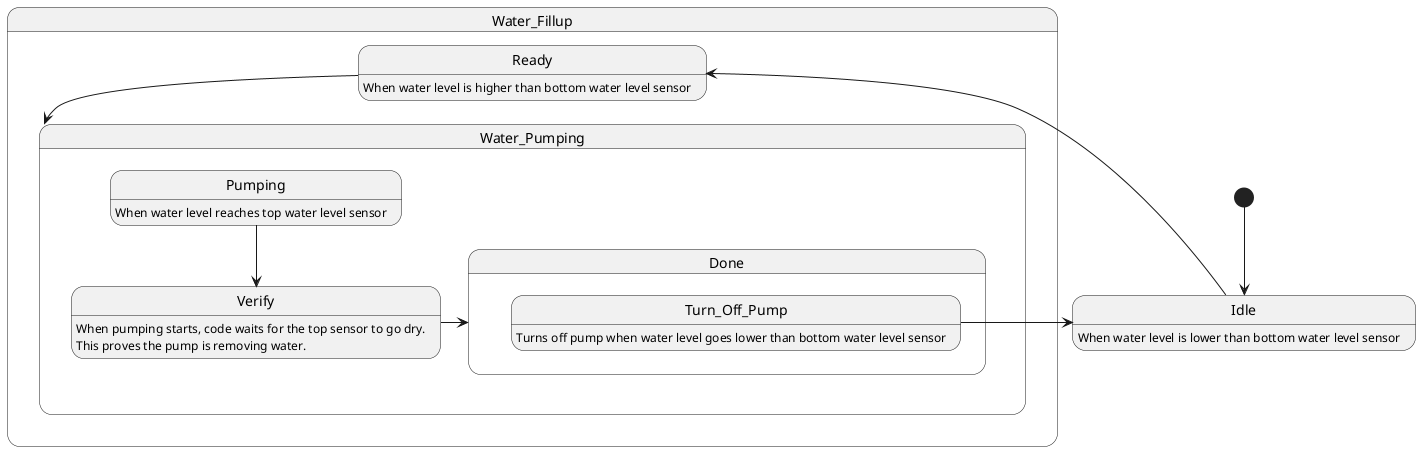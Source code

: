 @startuml

[*] -Down-> Idle



state Water_Fillup {
Idle -Down-> Ready
Idle : When water level is lower than bottom water level sensor

Ready -Down-> Water_Pumping
Ready : When water level is higher than bottom water level sensor
}

state Water_Pumping {

Pumping -Down-> Verify
Pumping : When water level reaches top water level sensor

Verify -> Done
Verify : When pumping starts, code waits for the top sensor to go dry.\nThis proves the pump is removing water.
}
 state Done {
Turn_Off_Pump -> Idle
Turn_Off_Pump : Turns off pump when water level goes lower than bottom water level sensor
  }



@enduml